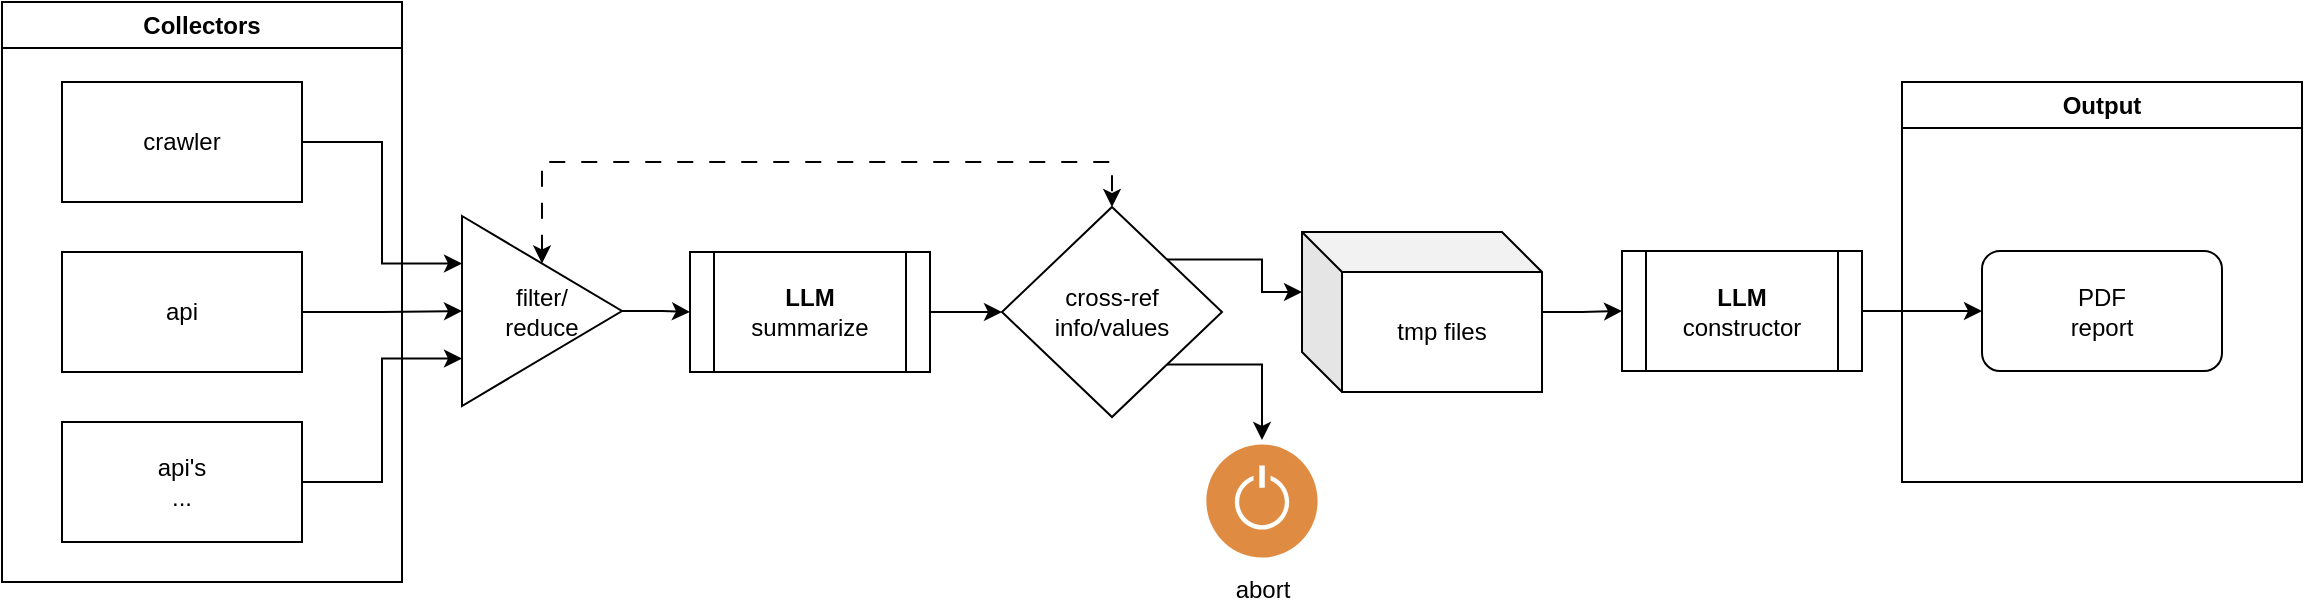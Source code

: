 <mxfile version="24.2.8" type="device">
  <diagram name="Page-1" id="PPSqBgl94jiaAfsrARXo">
    <mxGraphModel dx="2074" dy="1122" grid="1" gridSize="10" guides="1" tooltips="1" connect="1" arrows="1" fold="1" page="1" pageScale="1" pageWidth="1169" pageHeight="827" math="0" shadow="0">
      <root>
        <mxCell id="0" />
        <mxCell id="1" parent="0" />
        <mxCell id="RtjPYjTLzAKMSStDQb4U-9" style="edgeStyle=orthogonalEdgeStyle;rounded=0;orthogonalLoop=1;jettySize=auto;html=1;entryX=0;entryY=0.5;entryDx=0;entryDy=0;" edge="1" parent="1" source="RtjPYjTLzAKMSStDQb4U-1" target="RtjPYjTLzAKMSStDQb4U-11">
          <mxGeometry relative="1" as="geometry">
            <mxPoint x="354" y="585" as="targetPoint" />
          </mxGeometry>
        </mxCell>
        <mxCell id="RtjPYjTLzAKMSStDQb4U-1" value="&lt;div&gt;filter/&lt;/div&gt;&lt;div&gt;reduce&lt;br&gt;&lt;/div&gt;" style="triangle;whiteSpace=wrap;html=1;" vertex="1" parent="1">
          <mxGeometry x="240" y="537" width="80" height="95" as="geometry" />
        </mxCell>
        <mxCell id="RtjPYjTLzAKMSStDQb4U-4" style="edgeStyle=orthogonalEdgeStyle;rounded=0;orthogonalLoop=1;jettySize=auto;html=1;entryX=0;entryY=0.25;entryDx=0;entryDy=0;" edge="1" parent="1" source="RtjPYjTLzAKMSStDQb4U-3" target="RtjPYjTLzAKMSStDQb4U-1">
          <mxGeometry relative="1" as="geometry" />
        </mxCell>
        <mxCell id="RtjPYjTLzAKMSStDQb4U-3" value="crawler" style="rounded=0;whiteSpace=wrap;html=1;" vertex="1" parent="1">
          <mxGeometry x="40" y="470" width="120" height="60" as="geometry" />
        </mxCell>
        <mxCell id="RtjPYjTLzAKMSStDQb4U-6" style="edgeStyle=orthogonalEdgeStyle;rounded=0;orthogonalLoop=1;jettySize=auto;html=1;entryX=0;entryY=0.5;entryDx=0;entryDy=0;" edge="1" parent="1" source="RtjPYjTLzAKMSStDQb4U-5" target="RtjPYjTLzAKMSStDQb4U-1">
          <mxGeometry relative="1" as="geometry" />
        </mxCell>
        <mxCell id="RtjPYjTLzAKMSStDQb4U-5" value="api" style="rounded=0;whiteSpace=wrap;html=1;" vertex="1" parent="1">
          <mxGeometry x="40" y="555" width="120" height="60" as="geometry" />
        </mxCell>
        <mxCell id="RtjPYjTLzAKMSStDQb4U-8" style="edgeStyle=orthogonalEdgeStyle;rounded=0;orthogonalLoop=1;jettySize=auto;html=1;entryX=0;entryY=0.75;entryDx=0;entryDy=0;" edge="1" parent="1" source="RtjPYjTLzAKMSStDQb4U-7" target="RtjPYjTLzAKMSStDQb4U-1">
          <mxGeometry relative="1" as="geometry" />
        </mxCell>
        <mxCell id="RtjPYjTLzAKMSStDQb4U-7" value="&lt;div&gt;api&#39;s&lt;/div&gt;&lt;div&gt;...&lt;br&gt;&lt;/div&gt;" style="rounded=0;whiteSpace=wrap;html=1;" vertex="1" parent="1">
          <mxGeometry x="40" y="640" width="120" height="60" as="geometry" />
        </mxCell>
        <mxCell id="RtjPYjTLzAKMSStDQb4U-36" style="edgeStyle=orthogonalEdgeStyle;rounded=0;orthogonalLoop=1;jettySize=auto;html=1;entryX=0;entryY=0.5;entryDx=0;entryDy=0;" edge="1" parent="1" source="RtjPYjTLzAKMSStDQb4U-11" target="RtjPYjTLzAKMSStDQb4U-35">
          <mxGeometry relative="1" as="geometry" />
        </mxCell>
        <mxCell id="RtjPYjTLzAKMSStDQb4U-11" value="&lt;div&gt;&lt;b&gt;LLM&lt;/b&gt;&lt;/div&gt;&lt;div&gt;summarize&lt;b&gt;&lt;br&gt;&lt;/b&gt;&lt;/div&gt;" style="shape=process;whiteSpace=wrap;html=1;backgroundOutline=1;" vertex="1" parent="1">
          <mxGeometry x="354" y="555" width="120" height="60" as="geometry" />
        </mxCell>
        <mxCell id="RtjPYjTLzAKMSStDQb4U-13" value="Collectors" style="swimlane;whiteSpace=wrap;html=1;" vertex="1" parent="1">
          <mxGeometry x="10" y="430" width="200" height="290" as="geometry" />
        </mxCell>
        <mxCell id="RtjPYjTLzAKMSStDQb4U-19" style="edgeStyle=orthogonalEdgeStyle;rounded=0;orthogonalLoop=1;jettySize=auto;html=1;entryX=0;entryY=0.5;entryDx=0;entryDy=0;" edge="1" parent="1" source="RtjPYjTLzAKMSStDQb4U-15" target="RtjPYjTLzAKMSStDQb4U-21">
          <mxGeometry relative="1" as="geometry">
            <mxPoint x="700" y="585" as="targetPoint" />
          </mxGeometry>
        </mxCell>
        <mxCell id="RtjPYjTLzAKMSStDQb4U-15" value="tmp files" style="shape=cube;whiteSpace=wrap;html=1;boundedLbl=1;backgroundOutline=1;darkOpacity=0.05;darkOpacity2=0.1;" vertex="1" parent="1">
          <mxGeometry x="660" y="545" width="120" height="80" as="geometry" />
        </mxCell>
        <mxCell id="RtjPYjTLzAKMSStDQb4U-20" value="Output" style="swimlane;whiteSpace=wrap;html=1;startSize=23;" vertex="1" parent="1">
          <mxGeometry x="960" y="470" width="200" height="200" as="geometry" />
        </mxCell>
        <mxCell id="RtjPYjTLzAKMSStDQb4U-22" value="&lt;div&gt;PDF&lt;/div&gt;report" style="rounded=1;whiteSpace=wrap;html=1;" vertex="1" parent="RtjPYjTLzAKMSStDQb4U-20">
          <mxGeometry x="40" y="84.5" width="120" height="60" as="geometry" />
        </mxCell>
        <mxCell id="RtjPYjTLzAKMSStDQb4U-23" style="edgeStyle=orthogonalEdgeStyle;rounded=0;orthogonalLoop=1;jettySize=auto;html=1;entryX=0;entryY=0.5;entryDx=0;entryDy=0;" edge="1" parent="1" source="RtjPYjTLzAKMSStDQb4U-21" target="RtjPYjTLzAKMSStDQb4U-22">
          <mxGeometry relative="1" as="geometry" />
        </mxCell>
        <mxCell id="RtjPYjTLzAKMSStDQb4U-21" value="&lt;div&gt;&lt;b&gt;LLM&lt;/b&gt;&lt;/div&gt;&lt;div&gt;constructor&lt;br&gt;&lt;/div&gt;" style="shape=process;whiteSpace=wrap;html=1;backgroundOutline=1;" vertex="1" parent="1">
          <mxGeometry x="820" y="554.5" width="120" height="60" as="geometry" />
        </mxCell>
        <mxCell id="RtjPYjTLzAKMSStDQb4U-29" style="edgeStyle=orthogonalEdgeStyle;rounded=0;orthogonalLoop=1;jettySize=auto;html=1;startArrow=classic;startFill=1;dashed=1;dashPattern=8 8;entryX=0.5;entryY=0;entryDx=0;entryDy=0;" edge="1" parent="1" source="RtjPYjTLzAKMSStDQb4U-1" target="RtjPYjTLzAKMSStDQb4U-35">
          <mxGeometry relative="1" as="geometry">
            <mxPoint x="555" y="540" as="targetPoint" />
            <Array as="points">
              <mxPoint x="280" y="510" />
              <mxPoint x="565" y="510" />
            </Array>
          </mxGeometry>
        </mxCell>
        <mxCell id="RtjPYjTLzAKMSStDQb4U-38" style="edgeStyle=orthogonalEdgeStyle;rounded=0;orthogonalLoop=1;jettySize=auto;html=1;exitX=1;exitY=1;exitDx=0;exitDy=0;" edge="1" parent="1" source="RtjPYjTLzAKMSStDQb4U-35" target="RtjPYjTLzAKMSStDQb4U-40">
          <mxGeometry relative="1" as="geometry">
            <mxPoint x="690" y="678" as="targetPoint" />
            <Array as="points">
              <mxPoint x="640" y="611" />
            </Array>
          </mxGeometry>
        </mxCell>
        <mxCell id="RtjPYjTLzAKMSStDQb4U-35" value="&lt;div&gt;cross-ref&lt;/div&gt;&lt;div&gt;info/values&lt;br&gt;&lt;/div&gt;" style="rhombus;whiteSpace=wrap;html=1;" vertex="1" parent="1">
          <mxGeometry x="510" y="532.5" width="110" height="105" as="geometry" />
        </mxCell>
        <mxCell id="RtjPYjTLzAKMSStDQb4U-37" style="edgeStyle=orthogonalEdgeStyle;rounded=0;orthogonalLoop=1;jettySize=auto;html=1;entryX=0;entryY=0;entryDx=0;entryDy=30;entryPerimeter=0;exitX=1;exitY=0;exitDx=0;exitDy=0;" edge="1" parent="1" source="RtjPYjTLzAKMSStDQb4U-35" target="RtjPYjTLzAKMSStDQb4U-15">
          <mxGeometry relative="1" as="geometry" />
        </mxCell>
        <mxCell id="RtjPYjTLzAKMSStDQb4U-40" value="abort" style="sketch=0;pointerEvents=1;shadow=0;dashed=0;html=1;strokeColor=none;fillColor=#DF8C42;labelPosition=center;verticalLabelPosition=bottom;verticalAlign=top;align=center;outlineConnect=0;shape=mxgraph.veeam2.turn_on_off;" vertex="1" parent="1">
          <mxGeometry x="610" y="649" width="60" height="61" as="geometry" />
        </mxCell>
      </root>
    </mxGraphModel>
  </diagram>
</mxfile>
